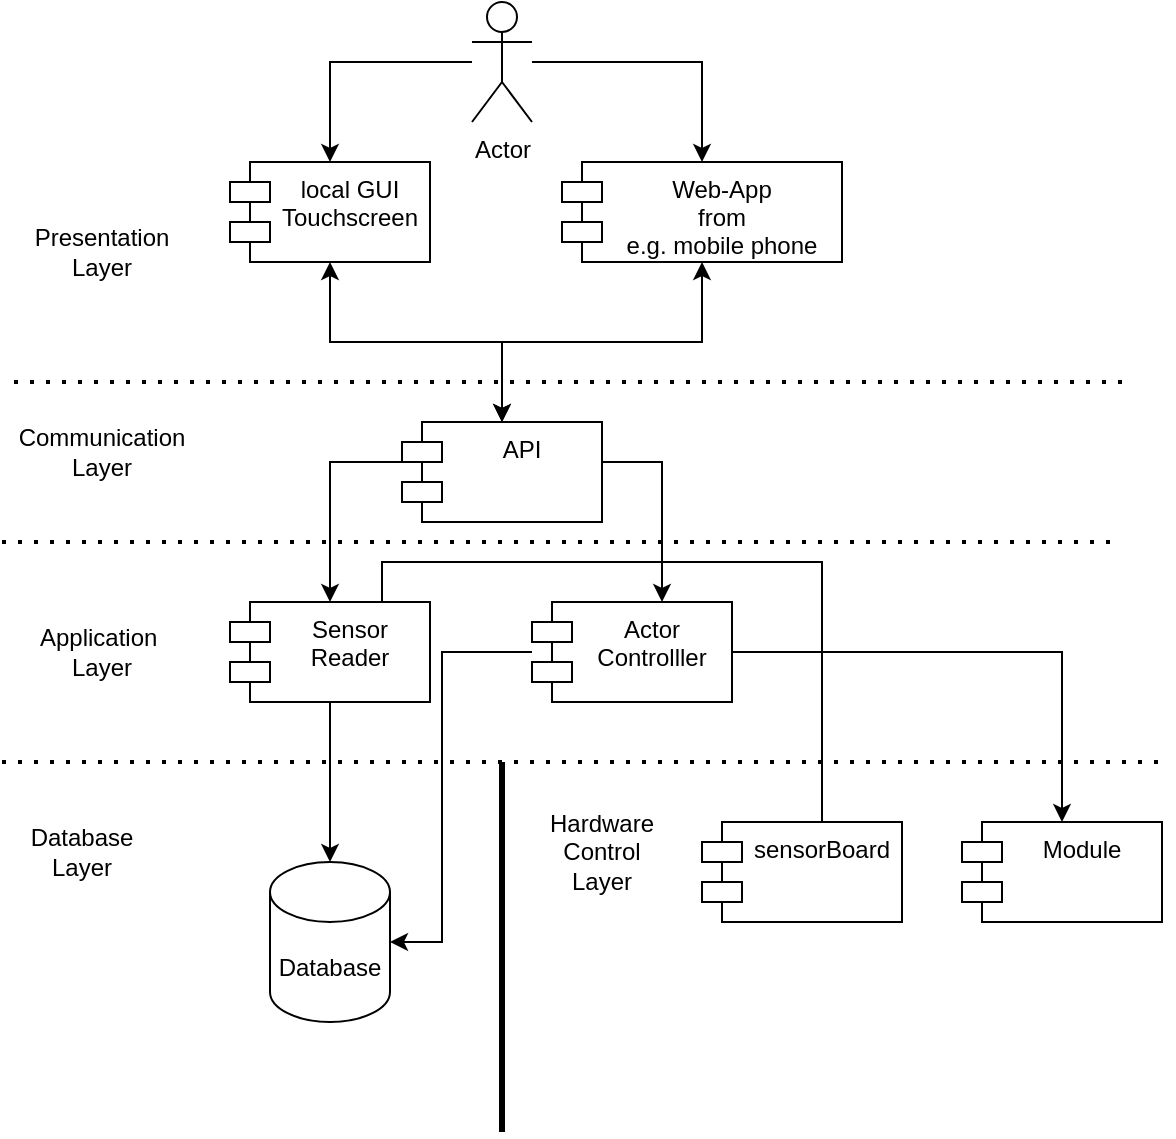 <mxfile version="20.5.3" type="embed"><diagram id="23iRSUPoRavnBvh4doch" name="Component-Diagram"><mxGraphModel dx="1391" dy="656" grid="1" gridSize="10" guides="1" tooltips="1" connect="1" arrows="1" fold="1" page="1" pageScale="1" pageWidth="827" pageHeight="1169" math="0" shadow="0"><root><mxCell id="0"/><mxCell id="1" parent="0"/><mxCell id="33" style="edgeStyle=orthogonalEdgeStyle;rounded=0;orthogonalLoop=1;jettySize=auto;html=1;strokeWidth=1;startArrow=none;startFill=0;endArrow=classic;endFill=1;" parent="1" source="4" target="19" edge="1"><mxGeometry relative="1" as="geometry"><Array as="points"><mxPoint x="364" y="250"/></Array></mxGeometry></mxCell><mxCell id="34" style="edgeStyle=orthogonalEdgeStyle;rounded=0;orthogonalLoop=1;jettySize=auto;html=1;strokeWidth=1;startArrow=none;startFill=0;endArrow=classic;endFill=1;" parent="1" source="4" target="20" edge="1"><mxGeometry relative="1" as="geometry"><Array as="points"><mxPoint x="530" y="250"/></Array></mxGeometry></mxCell><mxCell id="4" value="API" style="shape=module;align=left;spacingLeft=20;align=center;verticalAlign=top;" parent="1" vertex="1"><mxGeometry x="400" y="230" width="100" height="50" as="geometry"/></mxCell><mxCell id="7" style="edgeStyle=orthogonalEdgeStyle;rounded=0;orthogonalLoop=1;jettySize=auto;html=1;" parent="1" source="5" target="6" edge="1"><mxGeometry relative="1" as="geometry"/></mxCell><mxCell id="9" style="edgeStyle=orthogonalEdgeStyle;rounded=0;orthogonalLoop=1;jettySize=auto;html=1;" parent="1" source="5" target="8" edge="1"><mxGeometry relative="1" as="geometry"/></mxCell><mxCell id="5" value="Actor" style="shape=umlActor;verticalLabelPosition=bottom;verticalAlign=top;html=1;outlineConnect=0;" parent="1" vertex="1"><mxGeometry x="435" y="20" width="30" height="60" as="geometry"/></mxCell><mxCell id="10" style="edgeStyle=orthogonalEdgeStyle;rounded=0;orthogonalLoop=1;jettySize=auto;html=1;startArrow=classic;startFill=1;endArrow=classic;endFill=1;" parent="1" source="6" target="4" edge="1"><mxGeometry relative="1" as="geometry"/></mxCell><mxCell id="6" value="local GUI&#10;Touchscreen" style="shape=module;align=left;spacingLeft=20;align=center;verticalAlign=top;" parent="1" vertex="1"><mxGeometry x="314" y="100" width="100" height="50" as="geometry"/></mxCell><mxCell id="11" style="edgeStyle=orthogonalEdgeStyle;rounded=0;orthogonalLoop=1;jettySize=auto;html=1;startArrow=classic;startFill=1;endArrow=classic;endFill=1;" parent="1" source="8" target="4" edge="1"><mxGeometry relative="1" as="geometry"/></mxCell><mxCell id="8" value="Web-App&#10;from &#10;e.g. mobile phone" style="shape=module;align=left;spacingLeft=20;align=center;verticalAlign=top;" parent="1" vertex="1"><mxGeometry x="480" y="100" width="140" height="50" as="geometry"/></mxCell><mxCell id="12" value="" style="endArrow=none;dashed=1;html=1;dashPattern=1 3;strokeWidth=2;rounded=0;" parent="1" edge="1"><mxGeometry width="50" height="50" relative="1" as="geometry"><mxPoint x="200" y="290" as="sourcePoint"/><mxPoint x="760" y="290" as="targetPoint"/></mxGeometry></mxCell><mxCell id="13" value="" style="endArrow=none;dashed=1;html=1;dashPattern=1 3;strokeWidth=2;rounded=0;" parent="1" edge="1"><mxGeometry width="50" height="50" relative="1" as="geometry"><mxPoint x="760" y="210" as="sourcePoint"/><mxPoint x="200" y="210" as="targetPoint"/></mxGeometry></mxCell><mxCell id="15" value="Communication Layer" style="text;html=1;strokeColor=none;fillColor=none;align=center;verticalAlign=middle;whiteSpace=wrap;rounded=0;" parent="1" vertex="1"><mxGeometry x="220" y="230" width="60" height="30" as="geometry"/></mxCell><mxCell id="17" value="Presentation&lt;br&gt;Layer" style="text;html=1;strokeColor=none;fillColor=none;align=center;verticalAlign=middle;whiteSpace=wrap;rounded=0;" parent="1" vertex="1"><mxGeometry x="220" y="130" width="60" height="30" as="geometry"/></mxCell><mxCell id="18" value="Application&amp;nbsp;&lt;br&gt;Layer" style="text;html=1;strokeColor=none;fillColor=none;align=center;verticalAlign=middle;whiteSpace=wrap;rounded=0;" parent="1" vertex="1"><mxGeometry x="220" y="330" width="60" height="30" as="geometry"/></mxCell><mxCell id="26" style="edgeStyle=orthogonalEdgeStyle;rounded=0;orthogonalLoop=1;jettySize=auto;html=1;" parent="1" source="19" target="24" edge="1"><mxGeometry relative="1" as="geometry"/></mxCell><mxCell id="28" style="edgeStyle=orthogonalEdgeStyle;rounded=0;orthogonalLoop=1;jettySize=auto;html=1;startArrow=none;startFill=0;endArrow=none;endFill=0;" parent="1" source="19" target="22" edge="1"><mxGeometry relative="1" as="geometry"><Array as="points"><mxPoint x="390" y="300"/><mxPoint x="610" y="300"/></Array></mxGeometry></mxCell><mxCell id="19" value="Sensor&#10;Reader" style="shape=module;align=left;spacingLeft=20;align=center;verticalAlign=top;" parent="1" vertex="1"><mxGeometry x="314" y="320" width="100" height="50" as="geometry"/></mxCell><mxCell id="27" style="edgeStyle=orthogonalEdgeStyle;rounded=0;orthogonalLoop=1;jettySize=auto;html=1;" parent="1" source="20" target="35" edge="1"><mxGeometry relative="1" as="geometry"/></mxCell><mxCell id="20" value="Actor&#10;Controlller" style="shape=module;align=left;spacingLeft=20;align=center;verticalAlign=top;" parent="1" vertex="1"><mxGeometry x="465" y="320" width="100" height="50" as="geometry"/></mxCell><mxCell id="21" value="" style="endArrow=none;dashed=1;html=1;dashPattern=1 3;strokeWidth=2;rounded=0;" parent="1" edge="1"><mxGeometry width="50" height="50" relative="1" as="geometry"><mxPoint x="200" y="400" as="sourcePoint"/><mxPoint x="784" y="400" as="targetPoint"/></mxGeometry></mxCell><mxCell id="22" value="sensorBoard" style="shape=module;align=left;spacingLeft=20;align=center;verticalAlign=top;" parent="1" vertex="1"><mxGeometry x="550" y="430" width="100" height="50" as="geometry"/></mxCell><mxCell id="23" value="" style="endArrow=none;html=1;rounded=0;strokeWidth=3;" parent="1" edge="1"><mxGeometry width="50" height="50" relative="1" as="geometry"><mxPoint x="450" y="585" as="sourcePoint"/><mxPoint x="450" y="400" as="targetPoint"/></mxGeometry></mxCell><mxCell id="31" style="edgeStyle=orthogonalEdgeStyle;rounded=0;orthogonalLoop=1;jettySize=auto;html=1;startArrow=classic;startFill=1;endArrow=none;endFill=0;" parent="1" source="24" target="20" edge="1"><mxGeometry relative="1" as="geometry"><Array as="points"><mxPoint x="420" y="490"/><mxPoint x="420" y="345"/></Array></mxGeometry></mxCell><mxCell id="24" value="Database" style="shape=cylinder3;whiteSpace=wrap;html=1;boundedLbl=1;backgroundOutline=1;size=15;" parent="1" vertex="1"><mxGeometry x="334" y="450" width="60" height="80" as="geometry"/></mxCell><mxCell id="25" value="Database&lt;br&gt;Layer" style="text;html=1;strokeColor=none;fillColor=none;align=center;verticalAlign=middle;whiteSpace=wrap;rounded=0;" parent="1" vertex="1"><mxGeometry x="210" y="430" width="60" height="30" as="geometry"/></mxCell><mxCell id="32" value="Hardware&lt;br&gt;Control&lt;br&gt;Layer" style="text;html=1;strokeColor=none;fillColor=none;align=center;verticalAlign=middle;whiteSpace=wrap;rounded=0;" parent="1" vertex="1"><mxGeometry x="470" y="430" width="60" height="30" as="geometry"/></mxCell><mxCell id="35" value="Module" style="shape=module;align=left;spacingLeft=20;align=center;verticalAlign=top;" parent="1" vertex="1"><mxGeometry x="680" y="430" width="100" height="50" as="geometry"/></mxCell></root></mxGraphModel></diagram></mxfile>